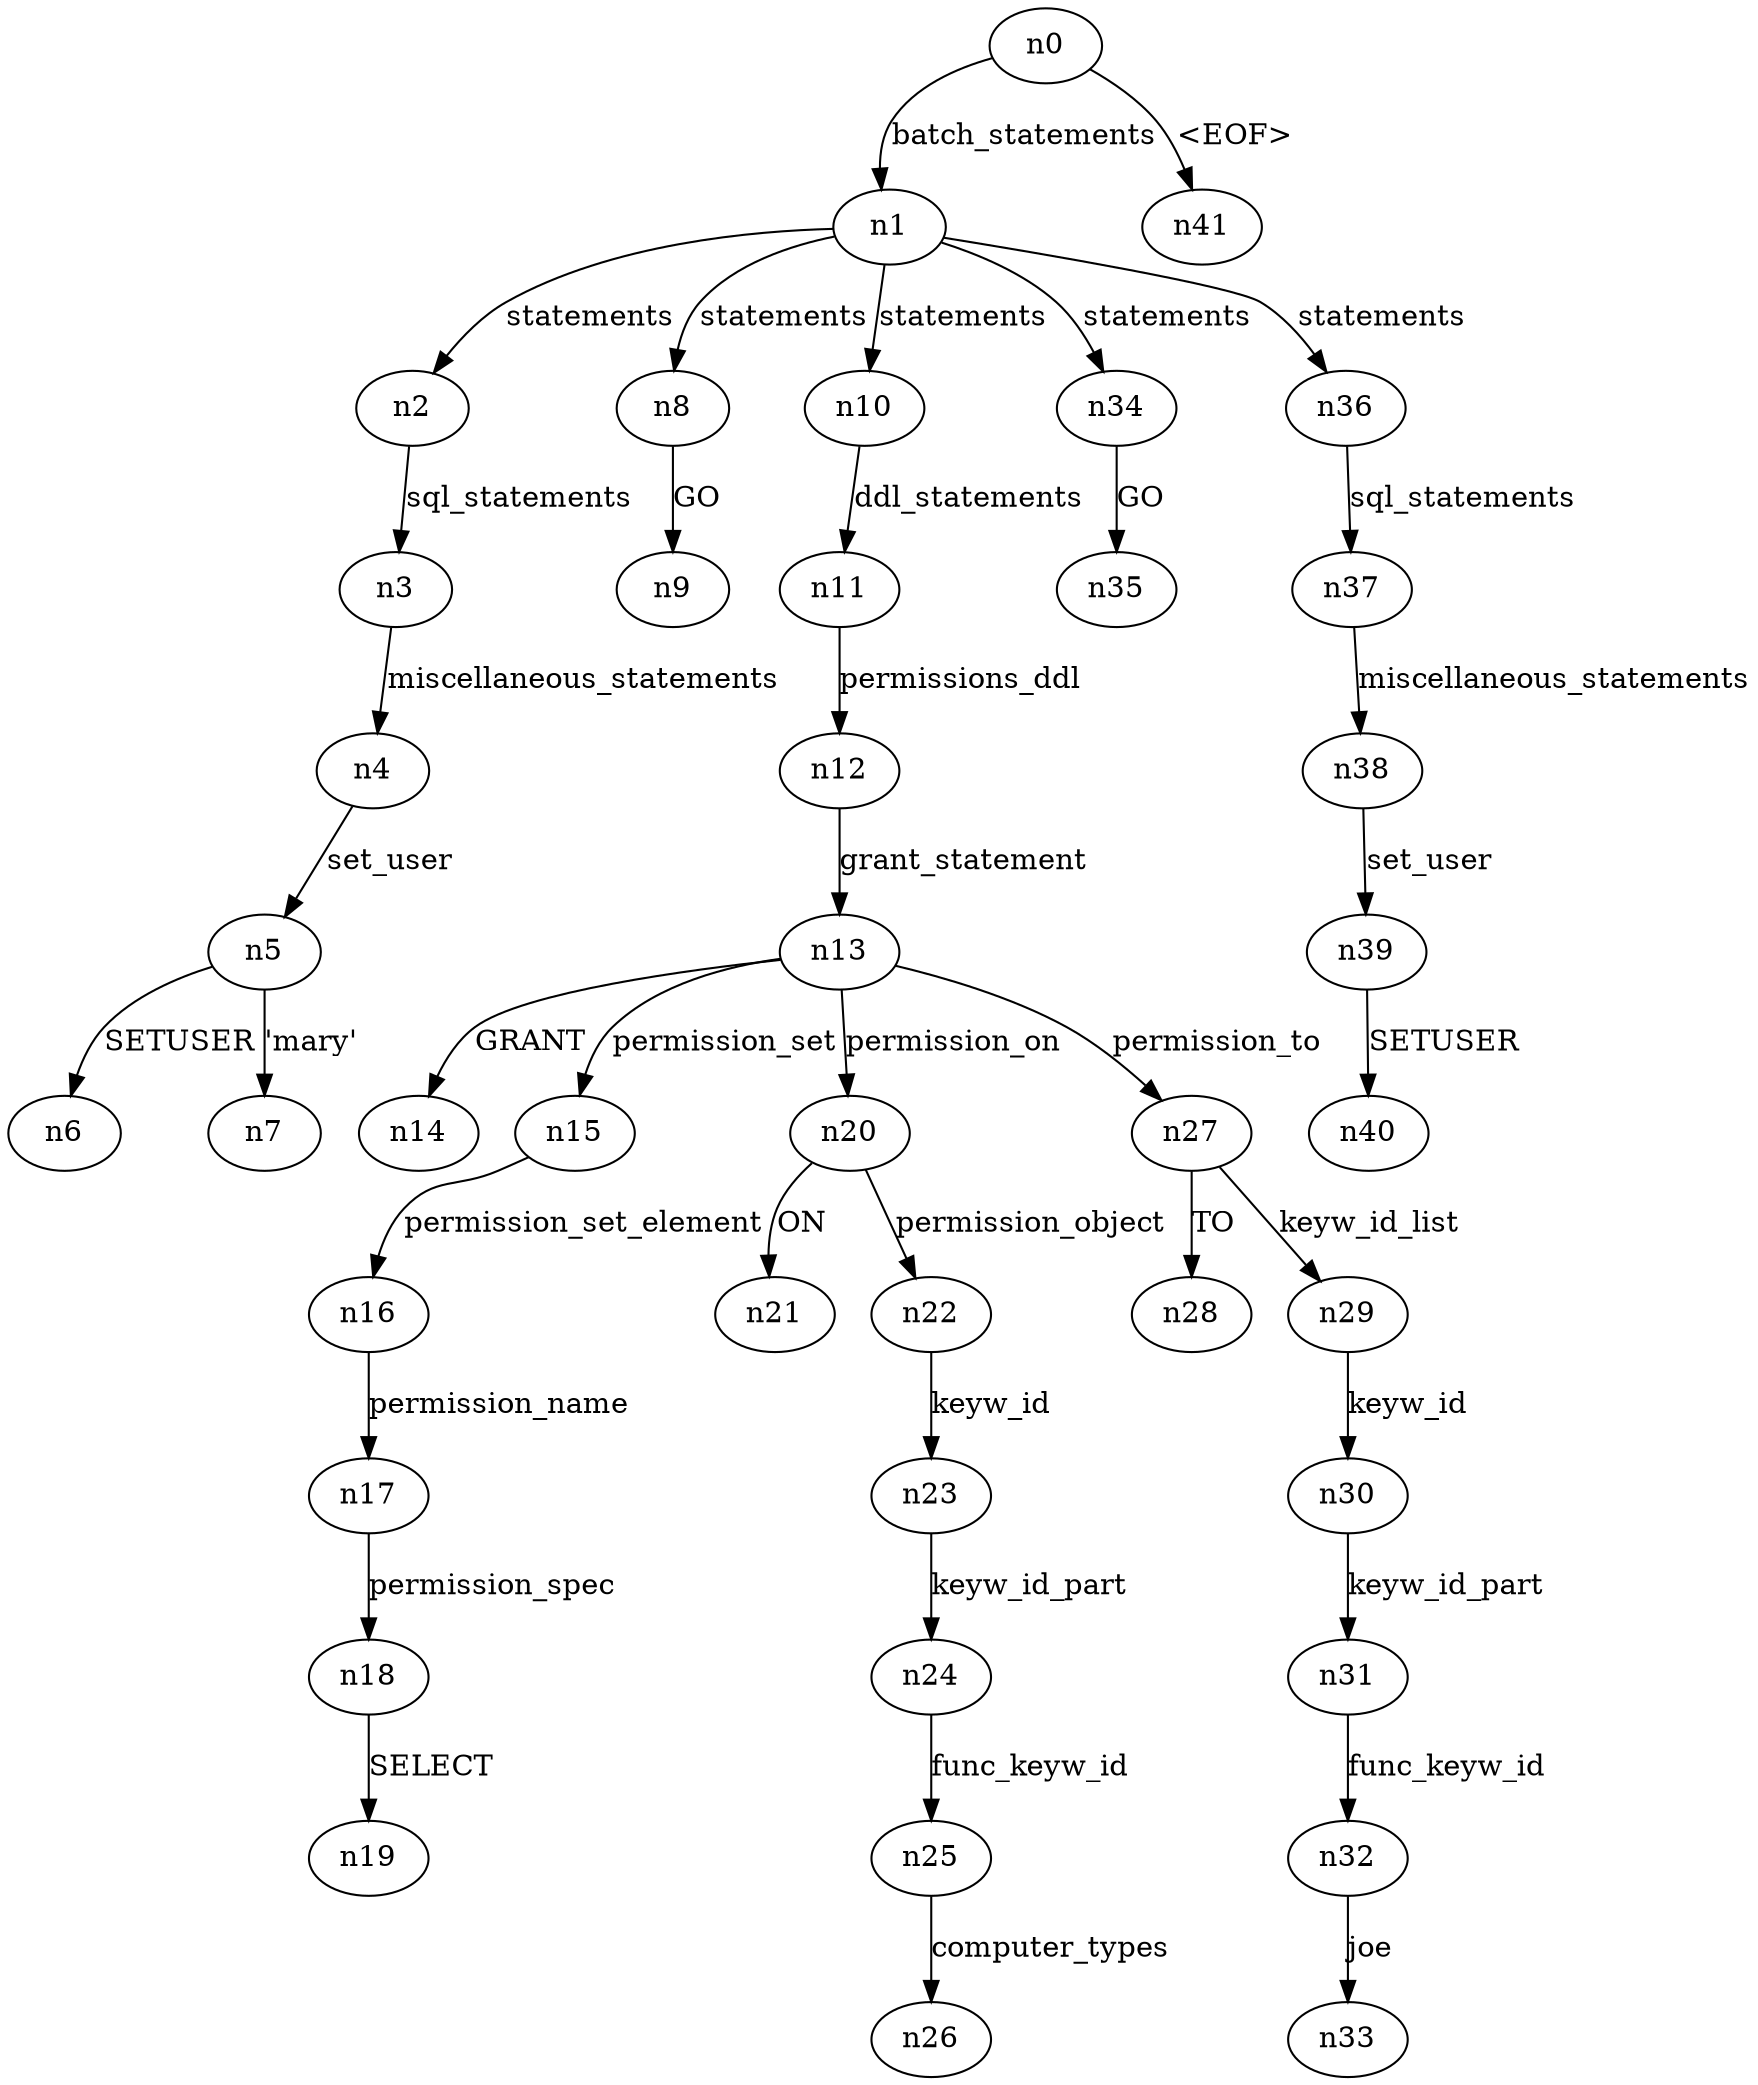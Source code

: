 digraph ParseTree {
  n0 -> n1 [label="batch_statements"];
  n1 -> n2 [label="statements"];
  n2 -> n3 [label="sql_statements"];
  n3 -> n4 [label="miscellaneous_statements"];
  n4 -> n5 [label="set_user"];
  n5 -> n6 [label="SETUSER"];
  n5 -> n7 [label="'mary'"];
  n1 -> n8 [label="statements"];
  n8 -> n9 [label="GO"];
  n1 -> n10 [label="statements"];
  n10 -> n11 [label="ddl_statements"];
  n11 -> n12 [label="permissions_ddl"];
  n12 -> n13 [label="grant_statement"];
  n13 -> n14 [label="GRANT"];
  n13 -> n15 [label="permission_set"];
  n15 -> n16 [label="permission_set_element"];
  n16 -> n17 [label="permission_name"];
  n17 -> n18 [label="permission_spec"];
  n18 -> n19 [label="SELECT"];
  n13 -> n20 [label="permission_on"];
  n20 -> n21 [label="ON"];
  n20 -> n22 [label="permission_object"];
  n22 -> n23 [label="keyw_id"];
  n23 -> n24 [label="keyw_id_part"];
  n24 -> n25 [label="func_keyw_id"];
  n25 -> n26 [label="computer_types"];
  n13 -> n27 [label="permission_to"];
  n27 -> n28 [label="TO"];
  n27 -> n29 [label="keyw_id_list"];
  n29 -> n30 [label="keyw_id"];
  n30 -> n31 [label="keyw_id_part"];
  n31 -> n32 [label="func_keyw_id"];
  n32 -> n33 [label="joe"];
  n1 -> n34 [label="statements"];
  n34 -> n35 [label="GO"];
  n1 -> n36 [label="statements"];
  n36 -> n37 [label="sql_statements"];
  n37 -> n38 [label="miscellaneous_statements"];
  n38 -> n39 [label="set_user"];
  n39 -> n40 [label="SETUSER"];
  n0 -> n41 [label="<EOF>"];
}